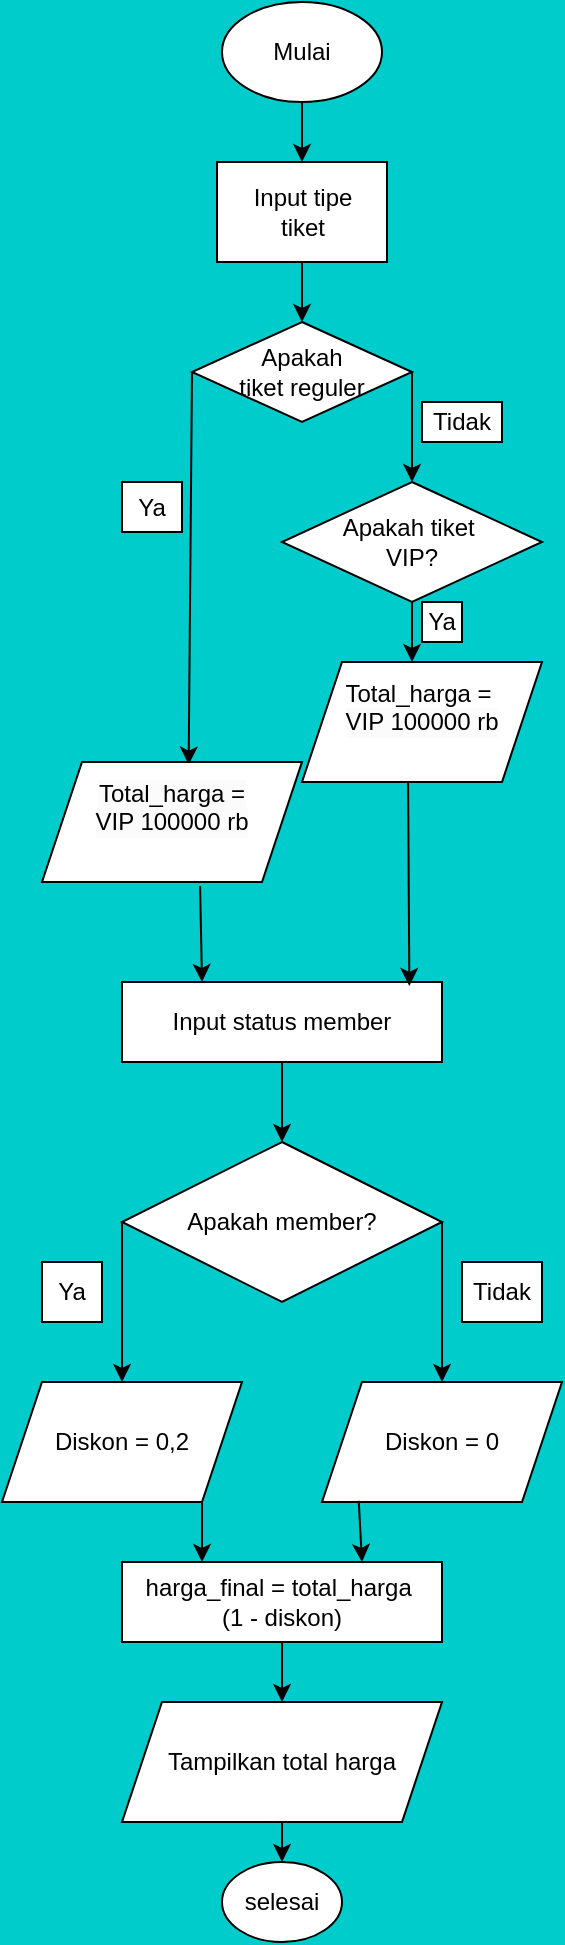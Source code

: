 <mxfile version="24.7.17">
  <diagram name="Halaman-1" id="ItstNouCxEqzPsPlCrK6">
    <mxGraphModel grid="1" page="1" gridSize="10" guides="1" tooltips="1" connect="1" arrows="1" fold="1" pageScale="1" pageWidth="827" pageHeight="1169" background="#00CCCC" math="0" shadow="0">
      <root>
        <mxCell id="0" />
        <mxCell id="1" parent="0" />
        <mxCell id="0HF01Z6kt6NcNeyccGee-1" value="Mulai" style="ellipse;whiteSpace=wrap;html=1;" vertex="1" parent="1">
          <mxGeometry x="330" y="30" width="80" height="50" as="geometry" />
        </mxCell>
        <mxCell id="-DkHtlL2gJnQsgT94f0y-1" value="Input tipe&lt;div&gt;tiket&lt;/div&gt;" style="rounded=0;whiteSpace=wrap;html=1;" vertex="1" parent="1">
          <mxGeometry x="327.5" y="110" width="85" height="50" as="geometry" />
        </mxCell>
        <mxCell id="-DkHtlL2gJnQsgT94f0y-3" value="" style="endArrow=classic;html=1;rounded=0;entryX=0.5;entryY=0;entryDx=0;entryDy=0;exitX=0.5;exitY=1;exitDx=0;exitDy=0;" edge="1" parent="1" source="0HF01Z6kt6NcNeyccGee-1" target="-DkHtlL2gJnQsgT94f0y-1">
          <mxGeometry width="50" height="50" relative="1" as="geometry">
            <mxPoint x="370" y="150" as="sourcePoint" />
            <mxPoint x="420" y="100" as="targetPoint" />
          </mxGeometry>
        </mxCell>
        <mxCell id="-DkHtlL2gJnQsgT94f0y-4" value="Apakah&lt;div&gt;tiket reguler&lt;/div&gt;" style="rhombus;whiteSpace=wrap;html=1;" vertex="1" parent="1">
          <mxGeometry x="315" y="190" width="110" height="50" as="geometry" />
        </mxCell>
        <mxCell id="-DkHtlL2gJnQsgT94f0y-5" value="" style="endArrow=classic;html=1;rounded=0;entryX=0.5;entryY=0;entryDx=0;entryDy=0;exitX=0.5;exitY=1;exitDx=0;exitDy=0;" edge="1" parent="1" source="-DkHtlL2gJnQsgT94f0y-1" target="-DkHtlL2gJnQsgT94f0y-4">
          <mxGeometry width="50" height="50" relative="1" as="geometry">
            <mxPoint x="320" y="210" as="sourcePoint" />
            <mxPoint x="370" y="160" as="targetPoint" />
          </mxGeometry>
        </mxCell>
        <mxCell id="-DkHtlL2gJnQsgT94f0y-8" value="" style="endArrow=classic;html=1;rounded=0;exitX=1;exitY=0.5;exitDx=0;exitDy=0;entryX=0.5;entryY=0;entryDx=0;entryDy=0;" edge="1" parent="1" source="-DkHtlL2gJnQsgT94f0y-4" target="-DkHtlL2gJnQsgT94f0y-13">
          <mxGeometry width="50" height="50" relative="1" as="geometry">
            <mxPoint x="360" y="340" as="sourcePoint" />
            <mxPoint x="425" y="270" as="targetPoint" />
            <Array as="points" />
          </mxGeometry>
        </mxCell>
        <mxCell id="-DkHtlL2gJnQsgT94f0y-9" value="" style="endArrow=classic;html=1;rounded=0;exitX=0;exitY=0.5;exitDx=0;exitDy=0;entryX=0.564;entryY=0.022;entryDx=0;entryDy=0;entryPerimeter=0;" edge="1" parent="1" source="-DkHtlL2gJnQsgT94f0y-4" target="-DkHtlL2gJnQsgT94f0y-39">
          <mxGeometry width="50" height="50" relative="1" as="geometry">
            <mxPoint x="360" y="340" as="sourcePoint" />
            <mxPoint x="315" y="430" as="targetPoint" />
          </mxGeometry>
        </mxCell>
        <mxCell id="-DkHtlL2gJnQsgT94f0y-11" value="Ya" style="rounded=0;whiteSpace=wrap;html=1;" vertex="1" parent="1">
          <mxGeometry x="280" y="270" width="30" height="25" as="geometry" />
        </mxCell>
        <mxCell id="-DkHtlL2gJnQsgT94f0y-12" value="Tidak" style="rounded=0;whiteSpace=wrap;html=1;" vertex="1" parent="1">
          <mxGeometry x="430" y="230" width="40" height="20" as="geometry" />
        </mxCell>
        <mxCell id="-DkHtlL2gJnQsgT94f0y-13" value="Apakah tiket&amp;nbsp;&lt;div&gt;VIP?&lt;/div&gt;" style="rhombus;whiteSpace=wrap;html=1;" vertex="1" parent="1">
          <mxGeometry x="360" y="270" width="130" height="60" as="geometry" />
        </mxCell>
        <mxCell id="-DkHtlL2gJnQsgT94f0y-15" value="" style="endArrow=classic;html=1;rounded=0;entryX=0.5;entryY=0;entryDx=0;entryDy=0;exitX=0.5;exitY=1;exitDx=0;exitDy=0;" edge="1" parent="1" source="-DkHtlL2gJnQsgT94f0y-13">
          <mxGeometry width="50" height="50" relative="1" as="geometry">
            <mxPoint x="360" y="340" as="sourcePoint" />
            <mxPoint x="425" y="360" as="targetPoint" />
          </mxGeometry>
        </mxCell>
        <mxCell id="-DkHtlL2gJnQsgT94f0y-16" value="Ya" style="rounded=0;whiteSpace=wrap;html=1;" vertex="1" parent="1">
          <mxGeometry x="430" y="330" width="20" height="20" as="geometry" />
        </mxCell>
        <mxCell id="-DkHtlL2gJnQsgT94f0y-18" value="Input status member" style="rounded=0;whiteSpace=wrap;html=1;" vertex="1" parent="1">
          <mxGeometry x="280" y="520" width="160" height="40" as="geometry" />
        </mxCell>
        <mxCell id="-DkHtlL2gJnQsgT94f0y-19" value="" style="endArrow=classic;html=1;rounded=0;exitX=0.442;exitY=1.006;exitDx=0;exitDy=0;entryX=0.898;entryY=0.05;entryDx=0;entryDy=0;entryPerimeter=0;exitPerimeter=0;" edge="1" parent="1" source="-DkHtlL2gJnQsgT94f0y-38" target="-DkHtlL2gJnQsgT94f0y-18">
          <mxGeometry width="50" height="50" relative="1" as="geometry">
            <mxPoint x="425" y="400" as="sourcePoint" />
            <mxPoint x="410" y="550" as="targetPoint" />
          </mxGeometry>
        </mxCell>
        <mxCell id="-DkHtlL2gJnQsgT94f0y-22" value="Apakah member?" style="rhombus;whiteSpace=wrap;html=1;" vertex="1" parent="1">
          <mxGeometry x="280" y="600" width="160" height="80" as="geometry" />
        </mxCell>
        <mxCell id="-DkHtlL2gJnQsgT94f0y-23" value="" style="endArrow=classic;html=1;rounded=0;exitX=0.5;exitY=1;exitDx=0;exitDy=0;entryX=0.5;entryY=0;entryDx=0;entryDy=0;" edge="1" parent="1" source="-DkHtlL2gJnQsgT94f0y-18" target="-DkHtlL2gJnQsgT94f0y-22">
          <mxGeometry width="50" height="50" relative="1" as="geometry">
            <mxPoint x="360" y="640" as="sourcePoint" />
            <mxPoint x="410" y="590" as="targetPoint" />
          </mxGeometry>
        </mxCell>
        <mxCell id="-DkHtlL2gJnQsgT94f0y-24" value="" style="endArrow=classic;html=1;rounded=0;exitX=0;exitY=0.5;exitDx=0;exitDy=0;" edge="1" parent="1" source="-DkHtlL2gJnQsgT94f0y-22">
          <mxGeometry width="50" height="50" relative="1" as="geometry">
            <mxPoint x="360" y="640" as="sourcePoint" />
            <mxPoint x="280" y="720" as="targetPoint" />
          </mxGeometry>
        </mxCell>
        <mxCell id="-DkHtlL2gJnQsgT94f0y-25" value="" style="endArrow=classic;html=1;rounded=0;exitX=1;exitY=0.5;exitDx=0;exitDy=0;" edge="1" parent="1" source="-DkHtlL2gJnQsgT94f0y-22">
          <mxGeometry width="50" height="50" relative="1" as="geometry">
            <mxPoint x="360" y="640" as="sourcePoint" />
            <mxPoint x="440" y="720" as="targetPoint" />
          </mxGeometry>
        </mxCell>
        <mxCell id="-DkHtlL2gJnQsgT94f0y-27" value="Diskon = 0,2" style="shape=parallelogram;perimeter=parallelogramPerimeter;whiteSpace=wrap;html=1;fixedSize=1;" vertex="1" parent="1">
          <mxGeometry x="220" y="720" width="120" height="60" as="geometry" />
        </mxCell>
        <mxCell id="-DkHtlL2gJnQsgT94f0y-28" value="Diskon = 0" style="shape=parallelogram;perimeter=parallelogramPerimeter;whiteSpace=wrap;html=1;fixedSize=1;" vertex="1" parent="1">
          <mxGeometry x="380" y="720" width="120" height="60" as="geometry" />
        </mxCell>
        <mxCell id="-DkHtlL2gJnQsgT94f0y-29" value="Ya" style="rounded=0;whiteSpace=wrap;html=1;" vertex="1" parent="1">
          <mxGeometry x="240" y="660" width="30" height="30" as="geometry" />
        </mxCell>
        <mxCell id="-DkHtlL2gJnQsgT94f0y-30" value="Tidak" style="rounded=0;whiteSpace=wrap;html=1;" vertex="1" parent="1">
          <mxGeometry x="450" y="660" width="40" height="30" as="geometry" />
        </mxCell>
        <mxCell id="-DkHtlL2gJnQsgT94f0y-31" value="&lt;div&gt;harga_final =&amp;nbsp;&lt;span style=&quot;background-color: initial;&quot;&gt;total_harga&amp;nbsp;&lt;/span&gt;&lt;/div&gt;&lt;div style=&quot;&quot;&gt;&lt;span style=&quot;background-color: initial;&quot;&gt;(1 - diskon)&lt;/span&gt;&lt;/div&gt;" style="rounded=0;whiteSpace=wrap;html=1;" vertex="1" parent="1">
          <mxGeometry x="280" y="810" width="160" height="40" as="geometry" />
        </mxCell>
        <mxCell id="-DkHtlL2gJnQsgT94f0y-32" value="" style="endArrow=classic;html=1;rounded=0;entryX=0.75;entryY=0;entryDx=0;entryDy=0;exitX=0.153;exitY=0.989;exitDx=0;exitDy=0;exitPerimeter=0;" edge="1" parent="1" source="-DkHtlL2gJnQsgT94f0y-28" target="-DkHtlL2gJnQsgT94f0y-31">
          <mxGeometry width="50" height="50" relative="1" as="geometry">
            <mxPoint x="360" y="830" as="sourcePoint" />
            <mxPoint x="410" y="780" as="targetPoint" />
          </mxGeometry>
        </mxCell>
        <mxCell id="-DkHtlL2gJnQsgT94f0y-33" value="" style="endArrow=classic;html=1;rounded=0;" edge="1" parent="1">
          <mxGeometry width="50" height="50" relative="1" as="geometry">
            <mxPoint x="320" y="780" as="sourcePoint" />
            <mxPoint x="320" y="810" as="targetPoint" />
          </mxGeometry>
        </mxCell>
        <mxCell id="-DkHtlL2gJnQsgT94f0y-34" value="Tampilkan total harga" style="shape=parallelogram;perimeter=parallelogramPerimeter;whiteSpace=wrap;html=1;fixedSize=1;" vertex="1" parent="1">
          <mxGeometry x="280" y="880" width="160" height="60" as="geometry" />
        </mxCell>
        <mxCell id="-DkHtlL2gJnQsgT94f0y-35" value="" style="endArrow=classic;html=1;rounded=0;entryX=0.5;entryY=0;entryDx=0;entryDy=0;" edge="1" parent="1" target="-DkHtlL2gJnQsgT94f0y-34">
          <mxGeometry width="50" height="50" relative="1" as="geometry">
            <mxPoint x="360" y="850" as="sourcePoint" />
            <mxPoint x="410" y="800" as="targetPoint" />
          </mxGeometry>
        </mxCell>
        <mxCell id="-DkHtlL2gJnQsgT94f0y-36" value="selesai" style="ellipse;whiteSpace=wrap;html=1;" vertex="1" parent="1">
          <mxGeometry x="330" y="960" width="60" height="40" as="geometry" />
        </mxCell>
        <mxCell id="-DkHtlL2gJnQsgT94f0y-37" value="" style="endArrow=classic;html=1;rounded=0;exitX=0.5;exitY=1;exitDx=0;exitDy=0;entryX=0.5;entryY=0;entryDx=0;entryDy=0;" edge="1" parent="1" source="-DkHtlL2gJnQsgT94f0y-34" target="-DkHtlL2gJnQsgT94f0y-36">
          <mxGeometry width="50" height="50" relative="1" as="geometry">
            <mxPoint x="360" y="850" as="sourcePoint" />
            <mxPoint x="410" y="800" as="targetPoint" />
          </mxGeometry>
        </mxCell>
        <mxCell id="-DkHtlL2gJnQsgT94f0y-38" value="&lt;div style=&quot;text-align: justify;&quot;&gt;&lt;br&gt;&lt;/div&gt;&lt;span style=&quot;color: rgb(0, 0, 0); font-family: Helvetica; font-size: 12px; font-style: normal; font-variant-ligatures: normal; font-variant-caps: normal; font-weight: 400; letter-spacing: normal; orphans: 2; text-align: center; text-indent: 0px; text-transform: none; widows: 2; word-spacing: 0px; -webkit-text-stroke-width: 0px; white-space: normal; background-color: rgb(251, 251, 251); text-decoration-thickness: initial; text-decoration-style: initial; text-decoration-color: initial; display: inline !important; float: none;&quot;&gt;&lt;div style=&quot;text-align: justify;&quot;&gt;Total_harga =&lt;/div&gt;&lt;/span&gt;&lt;div style=&quot;text-align: justify; forced-color-adjust: none; color: rgb(0, 0, 0); font-family: Helvetica; font-size: 12px; font-style: normal; font-variant-ligatures: normal; font-variant-caps: normal; font-weight: 400; letter-spacing: normal; orphans: 2; text-indent: 0px; text-transform: none; widows: 2; word-spacing: 0px; -webkit-text-stroke-width: 0px; white-space: normal; background-color: rgb(251, 251, 251); text-decoration-thickness: initial; text-decoration-style: initial; text-decoration-color: initial;&quot;&gt;VIP 100000 rb&lt;/div&gt;&lt;div style=&quot;text-align: justify;&quot;&gt;&lt;br&gt;&lt;/div&gt;&lt;div style=&quot;text-align: justify;&quot;&gt;&lt;br&gt;&lt;/div&gt;" style="shape=parallelogram;perimeter=parallelogramPerimeter;whiteSpace=wrap;html=1;fixedSize=1;" vertex="1" parent="1">
          <mxGeometry x="370" y="360" width="120" height="60" as="geometry" />
        </mxCell>
        <mxCell id="-DkHtlL2gJnQsgT94f0y-39" value="&#xa;&lt;span style=&quot;color: rgb(0, 0, 0); font-family: Helvetica; font-size: 12px; font-style: normal; font-variant-ligatures: normal; font-variant-caps: normal; font-weight: 400; letter-spacing: normal; orphans: 2; text-align: center; text-indent: 0px; text-transform: none; widows: 2; word-spacing: 0px; -webkit-text-stroke-width: 0px; white-space: normal; background-color: rgb(251, 251, 251); text-decoration-thickness: initial; text-decoration-style: initial; text-decoration-color: initial; display: inline !important; float: none;&quot;&gt;Total_harga =&lt;/span&gt;&lt;div style=&quot;forced-color-adjust: none; color: rgb(0, 0, 0); font-family: Helvetica; font-size: 12px; font-style: normal; font-variant-ligatures: normal; font-variant-caps: normal; font-weight: 400; letter-spacing: normal; orphans: 2; text-align: center; text-indent: 0px; text-transform: none; widows: 2; word-spacing: 0px; -webkit-text-stroke-width: 0px; white-space: normal; background-color: rgb(251, 251, 251); text-decoration-thickness: initial; text-decoration-style: initial; text-decoration-color: initial;&quot;&gt;VIP 100000 rb&lt;/div&gt;&#xa;&#xa;" style="shape=parallelogram;perimeter=parallelogramPerimeter;whiteSpace=wrap;html=1;fixedSize=1;" vertex="1" parent="1">
          <mxGeometry x="240" y="410" width="130" height="60" as="geometry" />
        </mxCell>
        <mxCell id="-DkHtlL2gJnQsgT94f0y-41" value="" style="endArrow=classic;html=1;rounded=0;exitX=0.608;exitY=1.033;exitDx=0;exitDy=0;exitPerimeter=0;entryX=0.25;entryY=0;entryDx=0;entryDy=0;" edge="1" parent="1" source="-DkHtlL2gJnQsgT94f0y-39" target="-DkHtlL2gJnQsgT94f0y-18">
          <mxGeometry width="50" height="50" relative="1" as="geometry">
            <mxPoint x="360" y="510" as="sourcePoint" />
            <mxPoint x="410" y="460" as="targetPoint" />
          </mxGeometry>
        </mxCell>
      </root>
    </mxGraphModel>
  </diagram>
</mxfile>
